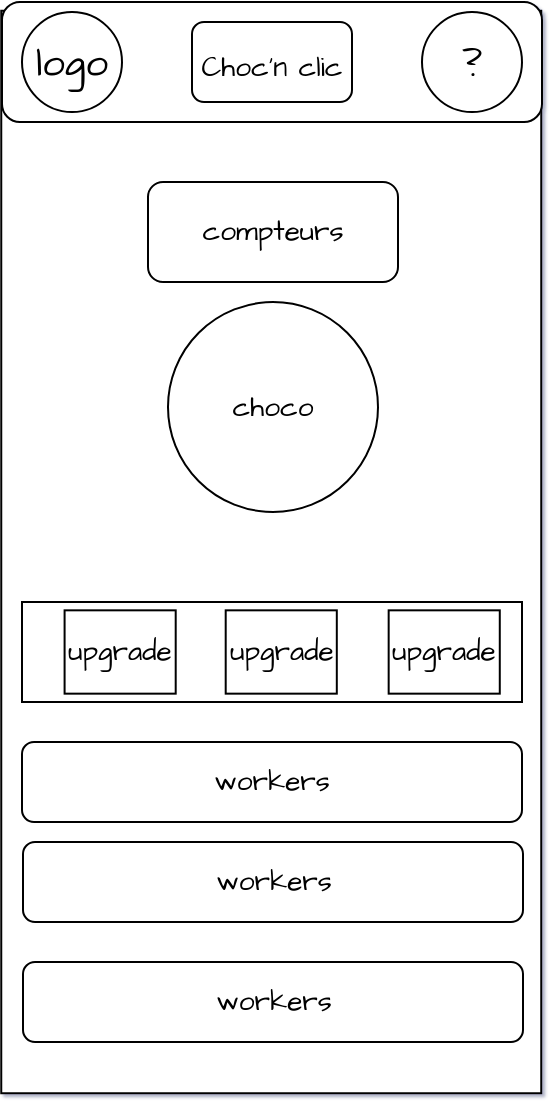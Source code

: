 <mxfile>
    <diagram id="ByjDwreU-gfKsFUO93dP" name="Page-1">
        <mxGraphModel dx="1503" dy="857" grid="1" gridSize="10" guides="1" tooltips="1" connect="1" arrows="1" fold="1" page="1" pageScale="1" pageWidth="270" pageHeight="550" background="none" math="0" shadow="1">
            <root>
                <mxCell id="0"/>
                <mxCell id="5" parent="0"/>
                <mxCell id="10" value="Untitled Layer" parent="0"/>
                <mxCell id="13" value="" style="rounded=0;whiteSpace=wrap;html=1;sketch=0;hachureGap=4;jiggle=2;curveFitting=1;fontFamily=Architects Daughter;fontSource=https%3A%2F%2Ffonts.googleapis.com%2Fcss%3Ffamily%3DArchitects%2BDaughter;fontSize=20;rotation=90;" parent="10" vertex="1">
                    <mxGeometry x="-136" y="140" width="541.25" height="270" as="geometry"/>
                </mxCell>
                <mxCell id="19" value="" style="group" parent="10" vertex="1" connectable="0">
                    <mxGeometry width="270" height="60" as="geometry"/>
                </mxCell>
                <mxCell id="14" value="" style="rounded=1;whiteSpace=wrap;html=1;sketch=0;hachureGap=4;jiggle=2;curveFitting=1;fontFamily=Architects Daughter;fontSource=https%3A%2F%2Ffonts.googleapis.com%2Fcss%3Ffamily%3DArchitects%2BDaughter;fontSize=20;" parent="19" vertex="1">
                    <mxGeometry width="270" height="60" as="geometry"/>
                </mxCell>
                <mxCell id="15" value="logo" style="ellipse;whiteSpace=wrap;html=1;aspect=fixed;rounded=0;sketch=0;hachureGap=4;jiggle=2;curveFitting=1;fontFamily=Architects Daughter;fontSource=https%3A%2F%2Ffonts.googleapis.com%2Fcss%3Ffamily%3DArchitects%2BDaughter;fontSize=20;" parent="19" vertex="1">
                    <mxGeometry x="10" y="5" width="50" height="50" as="geometry"/>
                </mxCell>
                <mxCell id="16" value="&lt;font style=&quot;font-size: 14px;&quot;&gt;Choc'n clic&lt;/font&gt;" style="rounded=1;whiteSpace=wrap;html=1;sketch=0;hachureGap=4;jiggle=2;curveFitting=1;fontFamily=Architects Daughter;fontSource=https%3A%2F%2Ffonts.googleapis.com%2Fcss%3Ffamily%3DArchitects%2BDaughter;fontSize=20;" parent="19" vertex="1">
                    <mxGeometry x="95" y="10" width="80" height="40" as="geometry"/>
                </mxCell>
                <mxCell id="18" value="?" style="ellipse;whiteSpace=wrap;html=1;aspect=fixed;rounded=0;sketch=0;hachureGap=4;jiggle=2;curveFitting=1;fontFamily=Architects Daughter;fontSource=https%3A%2F%2Ffonts.googleapis.com%2Fcss%3Ffamily%3DArchitects%2BDaughter;fontSize=20;" parent="19" vertex="1">
                    <mxGeometry x="210" y="5" width="50" height="50" as="geometry"/>
                </mxCell>
                <mxCell id="20" value="compteurs" style="rounded=1;whiteSpace=wrap;html=1;sketch=0;hachureGap=4;jiggle=2;curveFitting=1;fontFamily=Architects Daughter;fontSource=https%3A%2F%2Ffonts.googleapis.com%2Fcss%3Ffamily%3DArchitects%2BDaughter;fontSize=14;" parent="10" vertex="1">
                    <mxGeometry x="73" y="90" width="125" height="50" as="geometry"/>
                </mxCell>
                <mxCell id="21" value="choco" style="ellipse;whiteSpace=wrap;html=1;aspect=fixed;rounded=1;sketch=0;hachureGap=4;jiggle=2;curveFitting=1;fontFamily=Architects Daughter;fontSource=https%3A%2F%2Ffonts.googleapis.com%2Fcss%3Ffamily%3DArchitects%2BDaughter;fontSize=14;" parent="10" vertex="1">
                    <mxGeometry x="83" y="150" width="105" height="105" as="geometry"/>
                </mxCell>
                <mxCell id="26" value="" style="group" parent="10" vertex="1" connectable="0">
                    <mxGeometry x="10" y="300" width="250" height="50" as="geometry"/>
                </mxCell>
                <mxCell id="22" value="" style="rounded=0;whiteSpace=wrap;html=1;sketch=0;hachureGap=4;jiggle=2;curveFitting=1;fontFamily=Architects Daughter;fontSource=https%3A%2F%2Ffonts.googleapis.com%2Fcss%3Ffamily%3DArchitects%2BDaughter;fontSize=14;" parent="26" vertex="1">
                    <mxGeometry width="250" height="50" as="geometry"/>
                </mxCell>
                <mxCell id="23" value="upgrade" style="rounded=0;whiteSpace=wrap;html=1;sketch=0;hachureGap=4;jiggle=2;curveFitting=1;fontFamily=Architects Daughter;fontSource=https%3A%2F%2Ffonts.googleapis.com%2Fcss%3Ffamily%3DArchitects%2BDaughter;fontSize=14;" parent="26" vertex="1">
                    <mxGeometry x="21.296" y="4.167" width="55.556" height="41.667" as="geometry"/>
                </mxCell>
                <mxCell id="24" value="upgrade" style="rounded=0;whiteSpace=wrap;html=1;sketch=0;hachureGap=4;jiggle=2;curveFitting=1;fontFamily=Architects Daughter;fontSource=https%3A%2F%2Ffonts.googleapis.com%2Fcss%3Ffamily%3DArchitects%2BDaughter;fontSize=14;" parent="26" vertex="1">
                    <mxGeometry x="101.852" y="4.167" width="55.556" height="41.667" as="geometry"/>
                </mxCell>
                <mxCell id="25" value="upgrade" style="rounded=0;whiteSpace=wrap;html=1;sketch=0;hachureGap=4;jiggle=2;curveFitting=1;fontFamily=Architects Daughter;fontSource=https%3A%2F%2Ffonts.googleapis.com%2Fcss%3Ffamily%3DArchitects%2BDaughter;fontSize=14;" parent="26" vertex="1">
                    <mxGeometry x="183.333" y="4.167" width="55.556" height="41.667" as="geometry"/>
                </mxCell>
                <mxCell id="27" value="workers" style="rounded=1;whiteSpace=wrap;html=1;sketch=0;hachureGap=4;jiggle=2;curveFitting=1;fontFamily=Architects Daughter;fontSource=https%3A%2F%2Ffonts.googleapis.com%2Fcss%3Ffamily%3DArchitects%2BDaughter;fontSize=14;" parent="10" vertex="1">
                    <mxGeometry x="10" y="370" width="250" height="40" as="geometry"/>
                </mxCell>
                <mxCell id="28" value="workers" style="rounded=1;whiteSpace=wrap;html=1;sketch=0;hachureGap=4;jiggle=2;curveFitting=1;fontFamily=Architects Daughter;fontSource=https%3A%2F%2Ffonts.googleapis.com%2Fcss%3Ffamily%3DArchitects%2BDaughter;fontSize=14;" parent="10" vertex="1">
                    <mxGeometry x="10.5" y="420" width="250" height="40" as="geometry"/>
                </mxCell>
                <mxCell id="29" value="workers" style="rounded=1;whiteSpace=wrap;html=1;sketch=0;hachureGap=4;jiggle=2;curveFitting=1;fontFamily=Architects Daughter;fontSource=https%3A%2F%2Ffonts.googleapis.com%2Fcss%3Ffamily%3DArchitects%2BDaughter;fontSize=14;" parent="10" vertex="1">
                    <mxGeometry x="10.5" y="480" width="250" height="40" as="geometry"/>
                </mxCell>
            </root>
        </mxGraphModel>
    </diagram>
</mxfile>